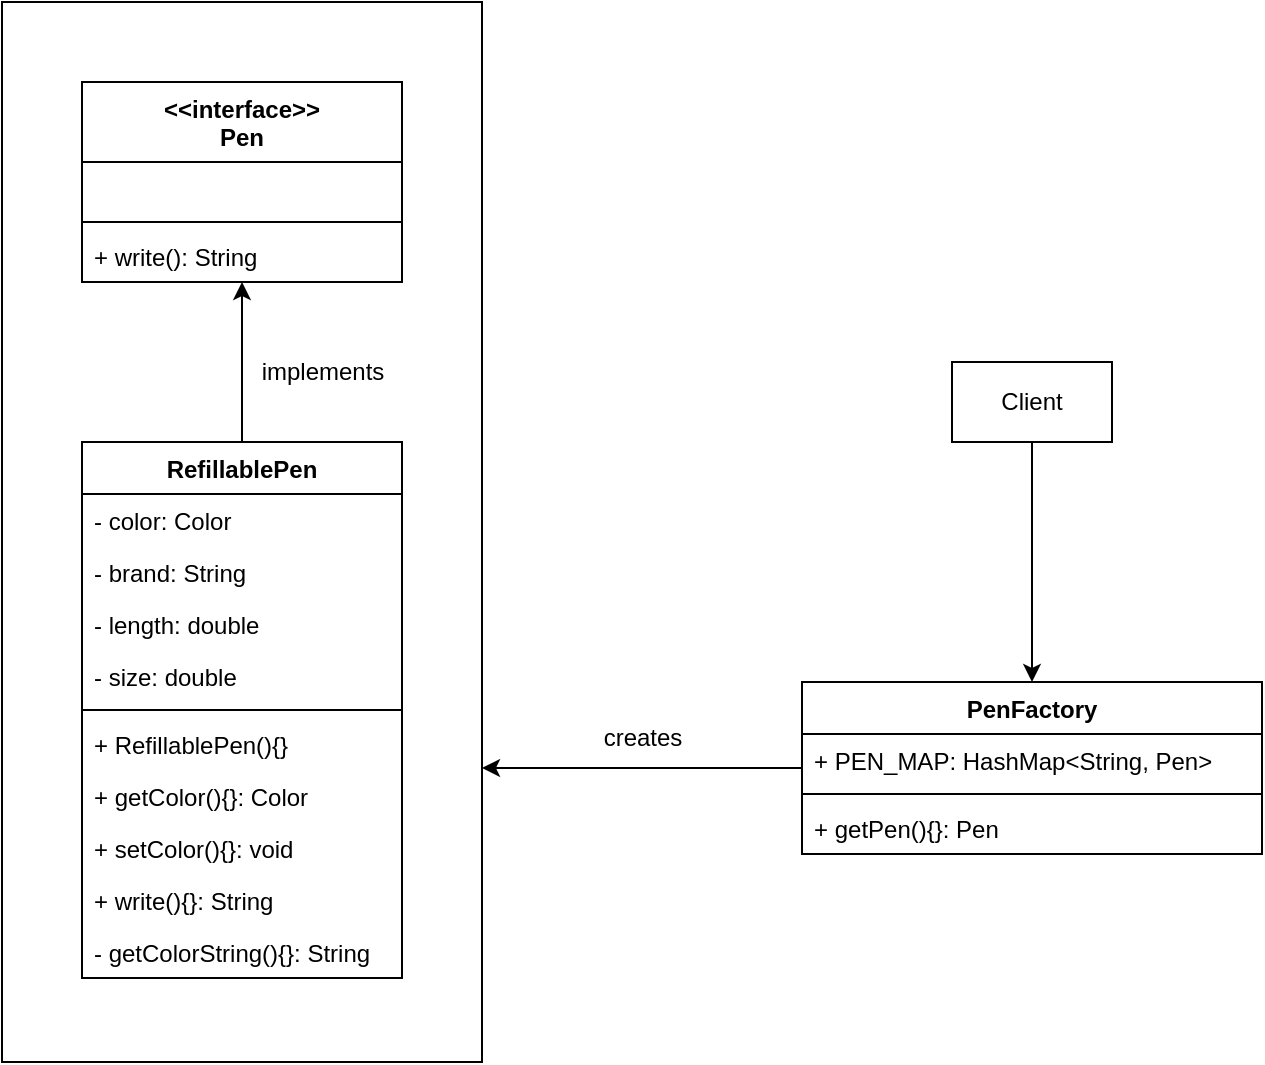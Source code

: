 <mxfile version="20.3.6" type="device"><diagram id="DzWKWEt7_LAiEIcwSVOl" name="Page-1"><mxGraphModel dx="1038" dy="547" grid="1" gridSize="10" guides="1" tooltips="1" connect="1" arrows="1" fold="1" page="1" pageScale="1" pageWidth="827" pageHeight="1169" math="0" shadow="0"><root><mxCell id="0"/><mxCell id="1" parent="0"/><mxCell id="XWCD3GFhtVSh683bSE8Z-20" value="" style="rounded=0;whiteSpace=wrap;html=1;fillColor=none;" parent="1" vertex="1"><mxGeometry x="80" y="60" width="240" height="530" as="geometry"/></mxCell><mxCell id="XWCD3GFhtVSh683bSE8Z-1" value="&lt;&lt;interface&gt;&gt;&#10;Pen" style="swimlane;fontStyle=1;align=center;verticalAlign=top;childLayout=stackLayout;horizontal=1;startSize=40;horizontalStack=0;resizeParent=1;resizeParentMax=0;resizeLast=0;collapsible=1;marginBottom=0;fillColor=none;" parent="1" vertex="1"><mxGeometry x="120" y="100" width="160" height="100" as="geometry"/></mxCell><mxCell id="XWCD3GFhtVSh683bSE8Z-2" value=" " style="text;align=left;verticalAlign=top;spacingLeft=4;spacingRight=4;overflow=hidden;rotatable=0;points=[[0,0.5],[1,0.5]];portConstraint=eastwest;fillColor=none;" parent="XWCD3GFhtVSh683bSE8Z-1" vertex="1"><mxGeometry y="40" width="160" height="26" as="geometry"/></mxCell><mxCell id="XWCD3GFhtVSh683bSE8Z-3" value="" style="line;strokeWidth=1;align=left;verticalAlign=middle;spacingTop=-1;spacingLeft=3;spacingRight=3;rotatable=0;labelPosition=right;points=[];portConstraint=eastwest;fillColor=none;" parent="XWCD3GFhtVSh683bSE8Z-1" vertex="1"><mxGeometry y="66" width="160" height="8" as="geometry"/></mxCell><mxCell id="XWCD3GFhtVSh683bSE8Z-4" value="+ write(): String" style="text;align=left;verticalAlign=top;spacingLeft=4;spacingRight=4;overflow=hidden;rotatable=0;points=[[0,0.5],[1,0.5]];portConstraint=eastwest;fillColor=none;" parent="XWCD3GFhtVSh683bSE8Z-1" vertex="1"><mxGeometry y="74" width="160" height="26" as="geometry"/></mxCell><mxCell id="XWCD3GFhtVSh683bSE8Z-23" style="edgeStyle=orthogonalEdgeStyle;rounded=0;orthogonalLoop=1;jettySize=auto;html=1;entryX=0.5;entryY=1;entryDx=0;entryDy=0;entryPerimeter=0;fillColor=none;" parent="1" source="XWCD3GFhtVSh683bSE8Z-5" target="XWCD3GFhtVSh683bSE8Z-4" edge="1"><mxGeometry relative="1" as="geometry"/></mxCell><mxCell id="XWCD3GFhtVSh683bSE8Z-5" value="RefillablePen" style="swimlane;fontStyle=1;align=center;verticalAlign=top;childLayout=stackLayout;horizontal=1;startSize=26;horizontalStack=0;resizeParent=1;resizeParentMax=0;resizeLast=0;collapsible=1;marginBottom=0;fillColor=none;" parent="1" vertex="1"><mxGeometry x="120" y="280" width="160" height="268" as="geometry"/></mxCell><mxCell id="XWCD3GFhtVSh683bSE8Z-6" value="- color: Color" style="text;align=left;verticalAlign=top;spacingLeft=4;spacingRight=4;overflow=hidden;rotatable=0;points=[[0,0.5],[1,0.5]];portConstraint=eastwest;fillColor=none;" parent="XWCD3GFhtVSh683bSE8Z-5" vertex="1"><mxGeometry y="26" width="160" height="26" as="geometry"/></mxCell><mxCell id="XWCD3GFhtVSh683bSE8Z-9" value="- brand: String" style="text;align=left;verticalAlign=top;spacingLeft=4;spacingRight=4;overflow=hidden;rotatable=0;points=[[0,0.5],[1,0.5]];portConstraint=eastwest;fillColor=none;" parent="XWCD3GFhtVSh683bSE8Z-5" vertex="1"><mxGeometry y="52" width="160" height="26" as="geometry"/></mxCell><mxCell id="XWCD3GFhtVSh683bSE8Z-10" value="- length: double" style="text;align=left;verticalAlign=top;spacingLeft=4;spacingRight=4;overflow=hidden;rotatable=0;points=[[0,0.5],[1,0.5]];portConstraint=eastwest;fillColor=none;" parent="XWCD3GFhtVSh683bSE8Z-5" vertex="1"><mxGeometry y="78" width="160" height="26" as="geometry"/></mxCell><mxCell id="XWCD3GFhtVSh683bSE8Z-11" value="- size: double" style="text;align=left;verticalAlign=top;spacingLeft=4;spacingRight=4;overflow=hidden;rotatable=0;points=[[0,0.5],[1,0.5]];portConstraint=eastwest;fillColor=none;" parent="XWCD3GFhtVSh683bSE8Z-5" vertex="1"><mxGeometry y="104" width="160" height="26" as="geometry"/></mxCell><mxCell id="XWCD3GFhtVSh683bSE8Z-7" value="" style="line;strokeWidth=1;align=left;verticalAlign=middle;spacingTop=-1;spacingLeft=3;spacingRight=3;rotatable=0;labelPosition=right;points=[];portConstraint=eastwest;fillColor=none;" parent="XWCD3GFhtVSh683bSE8Z-5" vertex="1"><mxGeometry y="130" width="160" height="8" as="geometry"/></mxCell><mxCell id="XWCD3GFhtVSh683bSE8Z-8" value="+ RefillablePen(){}" style="text;align=left;verticalAlign=top;spacingLeft=4;spacingRight=4;overflow=hidden;rotatable=0;points=[[0,0.5],[1,0.5]];portConstraint=eastwest;fillColor=none;" parent="XWCD3GFhtVSh683bSE8Z-5" vertex="1"><mxGeometry y="138" width="160" height="26" as="geometry"/></mxCell><mxCell id="XWCD3GFhtVSh683bSE8Z-12" value="+ getColor(){}: Color" style="text;align=left;verticalAlign=top;spacingLeft=4;spacingRight=4;overflow=hidden;rotatable=0;points=[[0,0.5],[1,0.5]];portConstraint=eastwest;fillColor=none;" parent="XWCD3GFhtVSh683bSE8Z-5" vertex="1"><mxGeometry y="164" width="160" height="26" as="geometry"/></mxCell><mxCell id="XWCD3GFhtVSh683bSE8Z-13" value="+ setColor(){}: void" style="text;align=left;verticalAlign=top;spacingLeft=4;spacingRight=4;overflow=hidden;rotatable=0;points=[[0,0.5],[1,0.5]];portConstraint=eastwest;fillColor=none;" parent="XWCD3GFhtVSh683bSE8Z-5" vertex="1"><mxGeometry y="190" width="160" height="26" as="geometry"/></mxCell><mxCell id="XWCD3GFhtVSh683bSE8Z-14" value="+ write(){}: String" style="text;align=left;verticalAlign=top;spacingLeft=4;spacingRight=4;overflow=hidden;rotatable=0;points=[[0,0.5],[1,0.5]];portConstraint=eastwest;fillColor=none;" parent="XWCD3GFhtVSh683bSE8Z-5" vertex="1"><mxGeometry y="216" width="160" height="26" as="geometry"/></mxCell><mxCell id="6R9rRh_ACvikiuAi47ID-1" value="- getColorString(){}: String" style="text;align=left;verticalAlign=top;spacingLeft=4;spacingRight=4;overflow=hidden;rotatable=0;points=[[0,0.5],[1,0.5]];portConstraint=eastwest;fillColor=none;" vertex="1" parent="XWCD3GFhtVSh683bSE8Z-5"><mxGeometry y="242" width="160" height="26" as="geometry"/></mxCell><mxCell id="XWCD3GFhtVSh683bSE8Z-26" style="edgeStyle=orthogonalEdgeStyle;rounded=0;orthogonalLoop=1;jettySize=auto;html=1;fillColor=none;" parent="1" source="XWCD3GFhtVSh683bSE8Z-15" edge="1"><mxGeometry relative="1" as="geometry"><mxPoint x="320" y="443" as="targetPoint"/></mxGeometry></mxCell><mxCell id="XWCD3GFhtVSh683bSE8Z-15" value="PenFactory" style="swimlane;fontStyle=1;align=center;verticalAlign=top;childLayout=stackLayout;horizontal=1;startSize=26;horizontalStack=0;resizeParent=1;resizeParentMax=0;resizeLast=0;collapsible=1;marginBottom=0;fillColor=none;" parent="1" vertex="1"><mxGeometry x="480" y="400" width="230" height="86" as="geometry"/></mxCell><mxCell id="XWCD3GFhtVSh683bSE8Z-16" value="+ PEN_MAP: HashMap&lt;String, Pen&gt;" style="text;align=left;verticalAlign=top;spacingLeft=4;spacingRight=4;overflow=hidden;rotatable=0;points=[[0,0.5],[1,0.5]];portConstraint=eastwest;fillColor=none;" parent="XWCD3GFhtVSh683bSE8Z-15" vertex="1"><mxGeometry y="26" width="230" height="26" as="geometry"/></mxCell><mxCell id="XWCD3GFhtVSh683bSE8Z-17" value="" style="line;strokeWidth=1;align=left;verticalAlign=middle;spacingTop=-1;spacingLeft=3;spacingRight=3;rotatable=0;labelPosition=right;points=[];portConstraint=eastwest;fillColor=none;" parent="XWCD3GFhtVSh683bSE8Z-15" vertex="1"><mxGeometry y="52" width="230" height="8" as="geometry"/></mxCell><mxCell id="XWCD3GFhtVSh683bSE8Z-18" value="+ getPen(){}: Pen" style="text;align=left;verticalAlign=top;spacingLeft=4;spacingRight=4;overflow=hidden;rotatable=0;points=[[0,0.5],[1,0.5]];portConstraint=eastwest;fillColor=none;" parent="XWCD3GFhtVSh683bSE8Z-15" vertex="1"><mxGeometry y="60" width="230" height="26" as="geometry"/></mxCell><mxCell id="XWCD3GFhtVSh683bSE8Z-25" value="implements" style="text;html=1;align=center;verticalAlign=middle;resizable=0;points=[];autosize=1;fillColor=none;" parent="1" vertex="1"><mxGeometry x="200" y="230" width="80" height="30" as="geometry"/></mxCell><mxCell id="XWCD3GFhtVSh683bSE8Z-27" value="creates" style="text;html=1;align=center;verticalAlign=middle;resizable=0;points=[];autosize=1;fillColor=none;" parent="1" vertex="1"><mxGeometry x="370" y="413" width="60" height="30" as="geometry"/></mxCell><mxCell id="dQKwp7uCYffYxMRVPgZd-2" style="edgeStyle=orthogonalEdgeStyle;rounded=0;orthogonalLoop=1;jettySize=auto;html=1;entryX=0.5;entryY=0;entryDx=0;entryDy=0;fillColor=none;" parent="1" source="fVOySrST9doK8ezddEFo-2" target="XWCD3GFhtVSh683bSE8Z-15" edge="1"><mxGeometry relative="1" as="geometry"/></mxCell><mxCell id="fVOySrST9doK8ezddEFo-2" value="Client" style="whiteSpace=wrap;html=1;fillColor=none;" parent="1" vertex="1"><mxGeometry x="555" y="240" width="80" height="40" as="geometry"/></mxCell></root></mxGraphModel></diagram></mxfile>